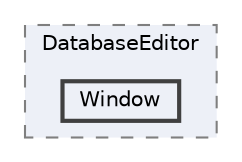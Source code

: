 digraph "C:/Users/むずでょ/Documents/Unity Projects/RMU-1-00-00-Research/Assets/RPGMaker/Codebase/Editor/DatabaseEditor/Window"
{
 // LATEX_PDF_SIZE
  bgcolor="transparent";
  edge [fontname=Helvetica,fontsize=10,labelfontname=Helvetica,labelfontsize=10];
  node [fontname=Helvetica,fontsize=10,shape=box,height=0.2,width=0.4];
  compound=true
  subgraph clusterdir_0e80e191c933564f5c1649dd5514e6d7 {
    graph [ bgcolor="#edf0f7", pencolor="grey50", label="DatabaseEditor", fontname=Helvetica,fontsize=10 style="filled,dashed", URL="dir_0e80e191c933564f5c1649dd5514e6d7.html",tooltip=""]
  dir_426e6a3f4b822a5676d0ca7d19b35e37 [label="Window", fillcolor="#edf0f7", color="grey25", style="filled,bold", URL="dir_426e6a3f4b822a5676d0ca7d19b35e37.html",tooltip=""];
  }
}
